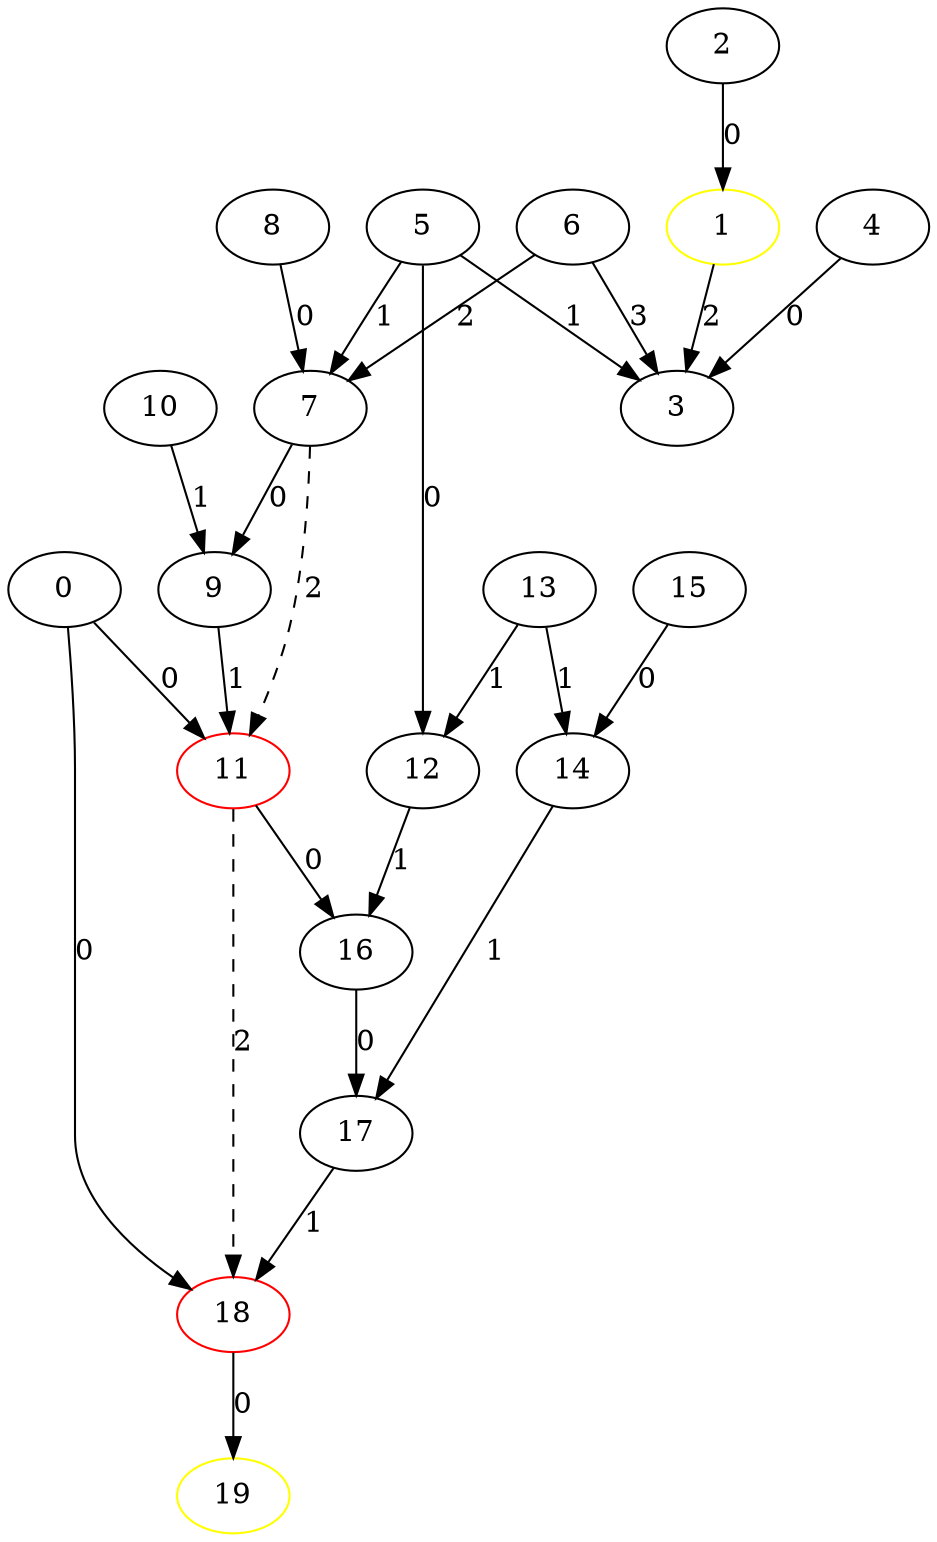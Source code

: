 digraph G {
0[symid=0,op=NaS,nodeT=sym,cv=0,bw=0,BB=0,SS=0,symidR=0];
1[symid=1,op=_sym_get_parameter_expression,nodeT=sym,cv=0,bw=0,BB=1,SS=1,symidR=0,color=yellow];
2[symid=-1,op=NaS,nodeT=constantInt,cv=0,bw=1,BB=0,SS=0,symidR=0];
3[symid=2,op=_sym_build_write_memory,nodeT=sym,cv=0,bw=0,BB=1,SS=0,symidR=0];
4[symid=-1,op=NaS,nodeT=runtimeInt,cv=0,bw=4,BB=1,SS=0,symidR=0];
5[symid=-1,op=NaS,nodeT=constantInt,cv=2,bw=4,BB=0,SS=0,symidR=0];
6[symid=-1,op=NaS,nodeT=constantInt,cv=1,bw=1,BB=0,SS=0,symidR=0];
7[symid=3,op=_sym_build_read_memory,nodeT=sym,cv=0,bw=0,BB=1,SS=0,symidR=0];
8[symid=-1,op=NaS,nodeT=runtimeInt,cv=0,bw=4,BB=1,SS=0,symidR=0];
9[symid=4,op=_sym_build_zext,nodeT=sym,cv=0,bw=0,BB=1,SS=0,symidR=0];
10[symid=-1,op=NaS,nodeT=constantInt,cv=16,bw=1,BB=0,SS=0,symidR=0];
11[symid=8,op=NaS,nodeT=falseRootPhi,cv=0,bw=0,BB=1,SS=0,symidR=0,color=red];
12[symid=9,op=_sym_build_integer,nodeT=sym,cv=0,bw=0,BB=1,SS=0,symidR=0];
13[symid=-1,op=NaS,nodeT=constantInt,cv=4,bw=1,BB=0,SS=0,symidR=0];
14[symid=10,op=_sym_build_integer,nodeT=sym,cv=0,bw=0,BB=1,SS=0,symidR=0];
15[symid=-1,op=NaS,nodeT=runtimeInt,cv=0,bw=4,BB=1,SS=0,symidR=0];
16[symid=5,op=_sym_build_mul,nodeT=sym,cv=0,bw=0,BB=1,SS=0,symidR=0];
17[symid=6,op=_sym_build_add,nodeT=sym,cv=0,bw=0,BB=1,SS=0,symidR=0];
18[symid=11,op=NaS,nodeT=falseRootPhi,cv=0,bw=0,BB=1,SS=0,symidR=0,color=red];
19[symid=7,op=_sym_set_return_expression,nodeT=sym,cv=0,bw=0,BB=1,SS=1,symidR=0,color=yellow];
2->1 [label=0,bb=0];
4->3 [label=0,bb=0];
5->3 [label=1,bb=0];
1->3 [label=2,bb=0];
6->3 [label=3,bb=0];
8->7 [label=0,bb=0];
5->7 [label=1,bb=0];
6->7 [label=2,bb=0];
7->9 [label=0,bb=0];
10->9 [label=1,bb=0];
5->12 [label=0,bb=0];
13->12 [label=1,bb=0];
15->14 [label=0,bb=0];
13->14 [label=1,bb=0];
11->16 [label=0,bb=0];
12->16 [label=1,bb=0];
16->17 [label=0,bb=0];
14->17 [label=1,bb=0];
18->19 [label=0,bb=0];
7->11 [label=2,style=dashed,bb=0];
0->11 [label=0,bb=1];
9->11 [label=1,bb=1];
11->18 [label=2,style=dashed,bb=0];
0->18 [label=0,bb=1];
17->18 [label=1,bb=1];
}
